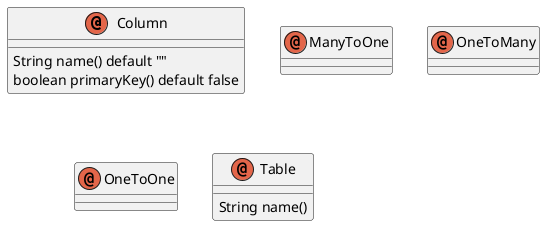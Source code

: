 @startuml
annotation Column {
    String name() default ""
    boolean primaryKey() default false
}
annotation ManyToOne {}
annotation OneToMany {}
annotation OneToOne {}
annotation Table {
    String name()
}

@enduml